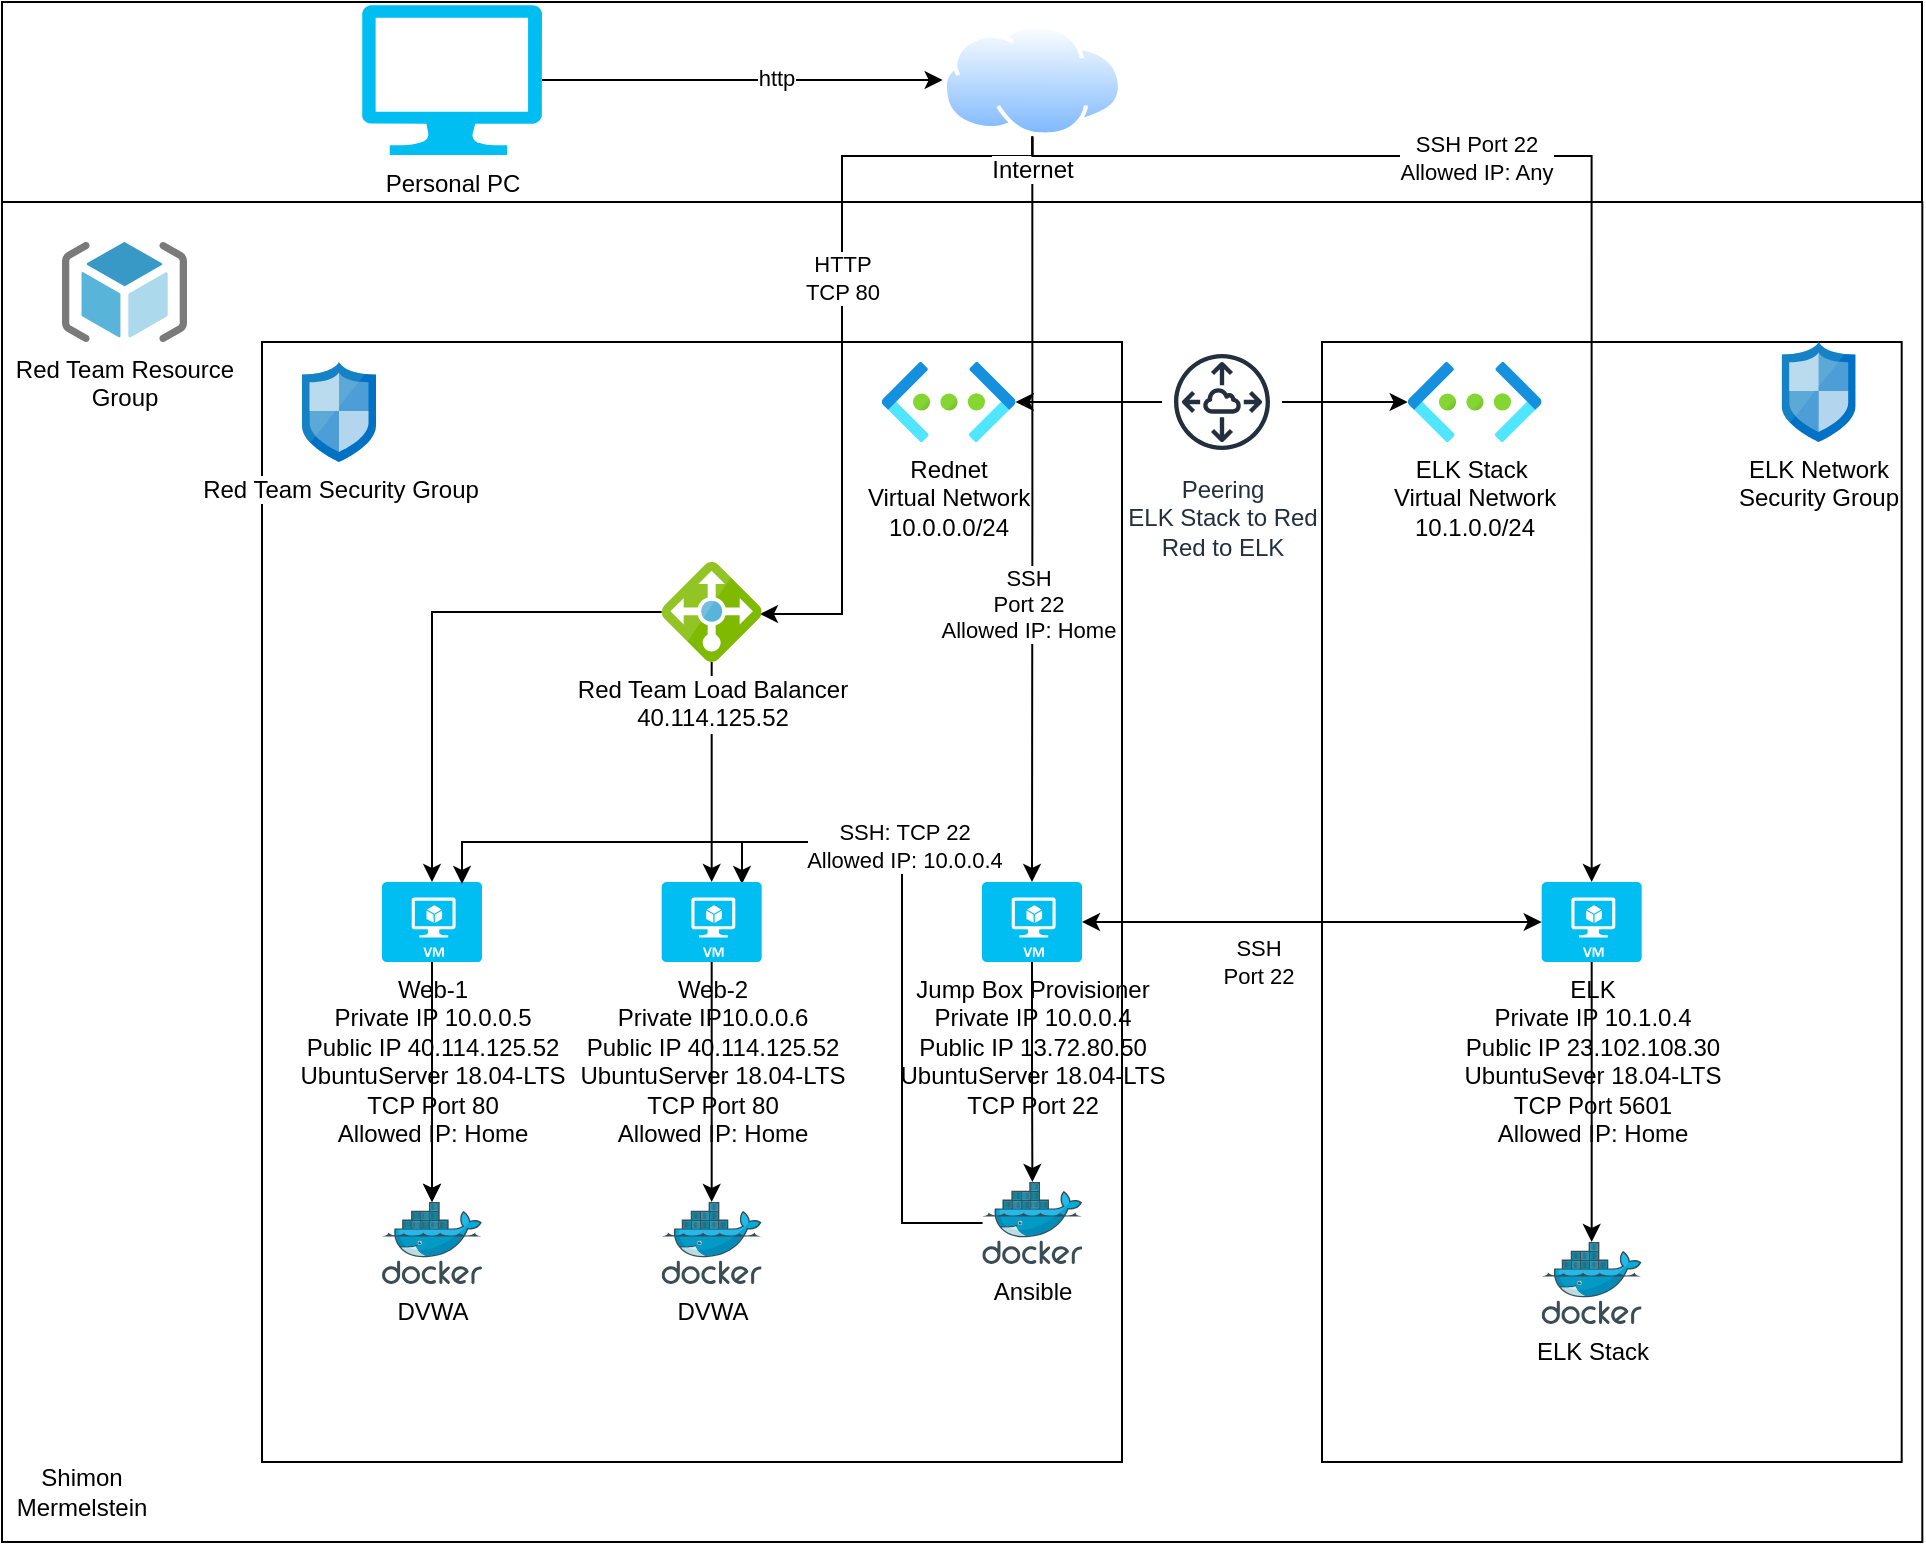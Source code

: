<mxfile version="15.4.1" type="device"><diagram id="SUNCa4KhQT9ApXf-SpHy" name="Page-1"><mxGraphModel dx="2272" dy="762" grid="1" gridSize="10" guides="1" tooltips="1" connect="1" arrows="1" fold="1" page="1" pageScale="1" pageWidth="850" pageHeight="1100" math="0" shadow="0"><root><mxCell id="0"/><mxCell id="1" parent="0"/><mxCell id="LUtOtJl2o0Sy1unnq5fi-31" style="edgeStyle=orthogonalEdgeStyle;rounded=0;orthogonalLoop=1;jettySize=auto;html=1;exitX=0.5;exitY=1;exitDx=0;exitDy=0;exitPerimeter=0;" edge="1" parent="1" source="LUtOtJl2o0Sy1unnq5fi-9" target="LUtOtJl2o0Sy1unnq5fi-12"><mxGeometry relative="1" as="geometry"/></mxCell><mxCell id="LUtOtJl2o0Sy1unnq5fi-24" value="" style="whiteSpace=wrap;html=1;" vertex="1" parent="1"><mxGeometry x="-100" width="960" height="100" as="geometry"/></mxCell><mxCell id="LUtOtJl2o0Sy1unnq5fi-13" value="" style="whiteSpace=wrap;html=1;" vertex="1" parent="1"><mxGeometry x="-100" y="100" width="960.16" height="670" as="geometry"/></mxCell><mxCell id="LUtOtJl2o0Sy1unnq5fi-14" value="" style="whiteSpace=wrap;html=1;" vertex="1" parent="1"><mxGeometry x="30" y="170" width="430" height="560" as="geometry"/></mxCell><mxCell id="LUtOtJl2o0Sy1unnq5fi-37" style="edgeStyle=orthogonalEdgeStyle;rounded=0;orthogonalLoop=1;jettySize=auto;html=1;entryX=0;entryY=0.5;entryDx=0;entryDy=0;" edge="1" parent="1" source="LUtOtJl2o0Sy1unnq5fi-1" target="LUtOtJl2o0Sy1unnq5fi-2"><mxGeometry relative="1" as="geometry"/></mxCell><mxCell id="LUtOtJl2o0Sy1unnq5fi-38" value="http" style="edgeLabel;html=1;align=center;verticalAlign=middle;resizable=0;points=[];" vertex="1" connectable="0" parent="LUtOtJl2o0Sy1unnq5fi-37"><mxGeometry x="0.162" y="1" relative="1" as="geometry"><mxPoint as="offset"/></mxGeometry></mxCell><mxCell id="LUtOtJl2o0Sy1unnq5fi-1" value="Personal PC" style="verticalLabelPosition=bottom;html=1;verticalAlign=top;align=center;strokeColor=none;fillColor=#00BEF2;shape=mxgraph.azure.computer;pointerEvents=1;" vertex="1" parent="1"><mxGeometry x="80" y="1.5" width="90" height="75" as="geometry"/></mxCell><mxCell id="LUtOtJl2o0Sy1unnq5fi-25" style="edgeStyle=orthogonalEdgeStyle;rounded=0;orthogonalLoop=1;jettySize=auto;html=1;exitX=0.5;exitY=1;exitDx=0;exitDy=0;entryX=0.5;entryY=0;entryDx=0;entryDy=0;entryPerimeter=0;" edge="1" parent="1" source="LUtOtJl2o0Sy1unnq5fi-2" target="LUtOtJl2o0Sy1unnq5fi-8"><mxGeometry relative="1" as="geometry"><Array as="points"><mxPoint x="415" y="250"/><mxPoint x="415" y="250"/></Array></mxGeometry></mxCell><mxCell id="LUtOtJl2o0Sy1unnq5fi-48" value="SSH&lt;br&gt;Port 22&lt;br&gt;Allowed IP: Home" style="edgeLabel;html=1;align=center;verticalAlign=middle;resizable=0;points=[];" vertex="1" connectable="0" parent="LUtOtJl2o0Sy1unnq5fi-25"><mxGeometry x="0.254" y="-2" relative="1" as="geometry"><mxPoint as="offset"/></mxGeometry></mxCell><mxCell id="LUtOtJl2o0Sy1unnq5fi-26" style="edgeStyle=orthogonalEdgeStyle;rounded=0;orthogonalLoop=1;jettySize=auto;html=1;exitX=0.5;exitY=1;exitDx=0;exitDy=0;entryX=0.983;entryY=0.52;entryDx=0;entryDy=0;entryPerimeter=0;" edge="1" parent="1" source="LUtOtJl2o0Sy1unnq5fi-2" target="LUtOtJl2o0Sy1unnq5fi-4"><mxGeometry relative="1" as="geometry"><Array as="points"><mxPoint x="415" y="77"/><mxPoint x="320" y="77"/><mxPoint x="320" y="306"/></Array></mxGeometry></mxCell><mxCell id="LUtOtJl2o0Sy1unnq5fi-43" value="HTTP&lt;br&gt;TCP 80" style="edgeLabel;html=1;align=center;verticalAlign=middle;resizable=0;points=[];" vertex="1" connectable="0" parent="LUtOtJl2o0Sy1unnq5fi-26"><mxGeometry x="-0.117" relative="1" as="geometry"><mxPoint as="offset"/></mxGeometry></mxCell><mxCell id="LUtOtJl2o0Sy1unnq5fi-2" value="Internet" style="aspect=fixed;perimeter=ellipsePerimeter;html=1;align=center;shadow=0;dashed=0;spacingTop=3;image;image=img/lib/active_directory/internet_cloud.svg;" vertex="1" parent="1"><mxGeometry x="370.32" y="10.75" width="89.68" height="56.5" as="geometry"/></mxCell><mxCell id="LUtOtJl2o0Sy1unnq5fi-3" value="Red Team Resource&lt;br&gt;Group" style="sketch=0;aspect=fixed;html=1;points=[];align=center;image;fontSize=12;image=img/lib/mscae/ResourceGroup.svg;" vertex="1" parent="1"><mxGeometry x="-70" y="120" width="62.5" height="50" as="geometry"/></mxCell><mxCell id="LUtOtJl2o0Sy1unnq5fi-28" style="edgeStyle=orthogonalEdgeStyle;rounded=0;orthogonalLoop=1;jettySize=auto;html=1;entryX=0.5;entryY=0;entryDx=0;entryDy=0;entryPerimeter=0;" edge="1" parent="1" source="LUtOtJl2o0Sy1unnq5fi-4" target="LUtOtJl2o0Sy1unnq5fi-9"><mxGeometry relative="1" as="geometry"/></mxCell><mxCell id="LUtOtJl2o0Sy1unnq5fi-52" value="" style="edgeStyle=orthogonalEdgeStyle;rounded=0;orthogonalLoop=1;jettySize=auto;html=1;" edge="1" parent="1" source="LUtOtJl2o0Sy1unnq5fi-9" target="LUtOtJl2o0Sy1unnq5fi-12"><mxGeometry relative="1" as="geometry"/></mxCell><mxCell id="LUtOtJl2o0Sy1unnq5fi-29" style="edgeStyle=orthogonalEdgeStyle;rounded=0;orthogonalLoop=1;jettySize=auto;html=1;entryX=0.5;entryY=0;entryDx=0;entryDy=0;entryPerimeter=0;" edge="1" parent="1" source="LUtOtJl2o0Sy1unnq5fi-4" target="LUtOtJl2o0Sy1unnq5fi-7"><mxGeometry relative="1" as="geometry"/></mxCell><mxCell id="LUtOtJl2o0Sy1unnq5fi-4" value="Red Team Load Balancer&lt;br&gt;40.114.125.52" style="sketch=0;aspect=fixed;html=1;points=[];align=center;image;fontSize=12;image=img/lib/mscae/Load_Balancer_feature.svg;" vertex="1" parent="1"><mxGeometry x="229.84" y="280" width="50" height="50" as="geometry"/></mxCell><mxCell id="LUtOtJl2o0Sy1unnq5fi-5" value="Red Team Security Group" style="sketch=0;aspect=fixed;html=1;points=[];align=center;image;fontSize=12;image=img/lib/mscae/Network_Security_Groups_Classic.svg;" vertex="1" parent="1"><mxGeometry x="50" y="180" width="37" height="50" as="geometry"/></mxCell><mxCell id="LUtOtJl2o0Sy1unnq5fi-6" value="Rednet&lt;br&gt;Virtual Network&lt;br&gt;10.0.0.0/24" style="aspect=fixed;html=1;points=[];align=center;image;fontSize=12;image=img/lib/azure2/networking/Virtual_Networks.svg;" vertex="1" parent="1"><mxGeometry x="339.84" y="180" width="67" height="40" as="geometry"/></mxCell><mxCell id="LUtOtJl2o0Sy1unnq5fi-30" style="edgeStyle=orthogonalEdgeStyle;rounded=0;orthogonalLoop=1;jettySize=auto;html=1;" edge="1" parent="1" source="LUtOtJl2o0Sy1unnq5fi-7" target="LUtOtJl2o0Sy1unnq5fi-11"><mxGeometry relative="1" as="geometry"/></mxCell><mxCell id="LUtOtJl2o0Sy1unnq5fi-51" value="" style="edgeStyle=orthogonalEdgeStyle;rounded=0;orthogonalLoop=1;jettySize=auto;html=1;" edge="1" parent="1" source="LUtOtJl2o0Sy1unnq5fi-7" target="LUtOtJl2o0Sy1unnq5fi-11"><mxGeometry relative="1" as="geometry"/></mxCell><mxCell id="LUtOtJl2o0Sy1unnq5fi-7" value="Web-1&lt;br&gt;Private IP 10.0.0.5&lt;br&gt;Public IP 40.114.125.52&lt;br&gt;UbuntuServer 18.04-LTS&lt;br&gt;TCP Port 80&lt;br&gt;Allowed IP: Home" style="verticalLabelPosition=bottom;html=1;verticalAlign=top;align=center;strokeColor=none;fillColor=#00BEF2;shape=mxgraph.azure.virtual_machine;" vertex="1" parent="1"><mxGeometry x="90" y="440" width="50" height="40" as="geometry"/></mxCell><mxCell id="LUtOtJl2o0Sy1unnq5fi-32" style="edgeStyle=orthogonalEdgeStyle;rounded=0;orthogonalLoop=1;jettySize=auto;html=1;exitX=0.5;exitY=1;exitDx=0;exitDy=0;exitPerimeter=0;" edge="1" parent="1" source="LUtOtJl2o0Sy1unnq5fi-8" target="LUtOtJl2o0Sy1unnq5fi-10"><mxGeometry relative="1" as="geometry"/></mxCell><mxCell id="LUtOtJl2o0Sy1unnq5fi-8" value="Jump Box Provisioner&lt;br&gt;Private IP 10.0.0.4&lt;br&gt;Public IP 13.72.80.50&lt;br&gt;UbuntuServer 18.04-LTS&lt;br&gt;TCP Port 22" style="verticalLabelPosition=bottom;html=1;verticalAlign=top;align=center;strokeColor=none;fillColor=#00BEF2;shape=mxgraph.azure.virtual_machine;" vertex="1" parent="1"><mxGeometry x="390" y="440" width="50" height="40" as="geometry"/></mxCell><mxCell id="LUtOtJl2o0Sy1unnq5fi-44" style="edgeStyle=orthogonalEdgeStyle;rounded=0;orthogonalLoop=1;jettySize=auto;html=1;entryX=0.803;entryY=0.025;entryDx=0;entryDy=0;entryPerimeter=0;" edge="1" parent="1" source="LUtOtJl2o0Sy1unnq5fi-10" target="LUtOtJl2o0Sy1unnq5fi-9"><mxGeometry relative="1" as="geometry"><Array as="points"><mxPoint x="350" y="611"/><mxPoint x="350" y="420"/><mxPoint x="270" y="420"/></Array></mxGeometry></mxCell><mxCell id="LUtOtJl2o0Sy1unnq5fi-45" style="edgeStyle=orthogonalEdgeStyle;rounded=0;orthogonalLoop=1;jettySize=auto;html=1;" edge="1" parent="1" source="LUtOtJl2o0Sy1unnq5fi-10"><mxGeometry relative="1" as="geometry"><mxPoint x="130" y="441" as="targetPoint"/><Array as="points"><mxPoint x="350" y="611"/><mxPoint x="350" y="420"/><mxPoint x="130" y="420"/><mxPoint x="130" y="441"/></Array></mxGeometry></mxCell><mxCell id="LUtOtJl2o0Sy1unnq5fi-46" value="SSH: TCP 22&lt;br&gt;Allowed IP: 10.0.0.4" style="edgeLabel;html=1;align=center;verticalAlign=middle;resizable=0;points=[];" vertex="1" connectable="0" parent="LUtOtJl2o0Sy1unnq5fi-45"><mxGeometry x="-0.022" y="2" relative="1" as="geometry"><mxPoint x="1" as="offset"/></mxGeometry></mxCell><mxCell id="LUtOtJl2o0Sy1unnq5fi-10" value="Ansible" style="sketch=0;aspect=fixed;html=1;points=[];align=center;image;fontSize=12;image=img/lib/mscae/Docker.svg;" vertex="1" parent="1"><mxGeometry x="390.16" y="590" width="50" height="41" as="geometry"/></mxCell><mxCell id="LUtOtJl2o0Sy1unnq5fi-11" value="DVWA" style="sketch=0;aspect=fixed;html=1;points=[];align=center;image;fontSize=12;image=img/lib/mscae/Docker.svg;" vertex="1" parent="1"><mxGeometry x="90" y="600" width="50" height="41" as="geometry"/></mxCell><mxCell id="LUtOtJl2o0Sy1unnq5fi-12" value="DVWA" style="sketch=0;aspect=fixed;html=1;points=[];align=center;image;fontSize=12;image=img/lib/mscae/Docker.svg;" vertex="1" parent="1"><mxGeometry x="229.84" y="600" width="50" height="41" as="geometry"/></mxCell><mxCell id="LUtOtJl2o0Sy1unnq5fi-15" value="" style="whiteSpace=wrap;html=1;" vertex="1" parent="1"><mxGeometry x="560" y="170" width="289.84" height="560" as="geometry"/></mxCell><mxCell id="LUtOtJl2o0Sy1unnq5fi-16" value="ELK Stack&amp;nbsp;&lt;br&gt;Virtual Network&lt;br&gt;10.1.0.0/24" style="aspect=fixed;html=1;points=[];align=center;image;fontSize=12;image=img/lib/azure2/networking/Virtual_Networks.svg;" vertex="1" parent="1"><mxGeometry x="602.84" y="180" width="67" height="40" as="geometry"/></mxCell><mxCell id="LUtOtJl2o0Sy1unnq5fi-17" value="ELK Network &lt;br&gt;Security Group" style="sketch=0;aspect=fixed;html=1;points=[];align=center;image;fontSize=12;image=img/lib/mscae/Network_Security_Groups_Classic.svg;" vertex="1" parent="1"><mxGeometry x="789.84" y="170" width="37" height="50" as="geometry"/></mxCell><mxCell id="LUtOtJl2o0Sy1unnq5fi-36" style="edgeStyle=orthogonalEdgeStyle;rounded=0;orthogonalLoop=1;jettySize=auto;html=1;" edge="1" parent="1" source="LUtOtJl2o0Sy1unnq5fi-21" target="LUtOtJl2o0Sy1unnq5fi-22"><mxGeometry relative="1" as="geometry"/></mxCell><mxCell id="LUtOtJl2o0Sy1unnq5fi-21" value="ELK&lt;br&gt;Private IP 10.1.0.4&lt;br&gt;Public IP 23.102.108.30&lt;br&gt;UbuntuSever 18.04-LTS&lt;br&gt;TCP Port 5601&lt;br&gt;Allowed IP: Home" style="verticalLabelPosition=bottom;html=1;verticalAlign=top;align=center;strokeColor=none;fillColor=#00BEF2;shape=mxgraph.azure.virtual_machine;" vertex="1" parent="1"><mxGeometry x="669.84" y="440" width="50" height="40" as="geometry"/></mxCell><mxCell id="LUtOtJl2o0Sy1unnq5fi-22" value="ELK Stack" style="sketch=0;aspect=fixed;html=1;points=[];align=center;image;fontSize=12;image=img/lib/mscae/Docker.svg;" vertex="1" parent="1"><mxGeometry x="669.84" y="620" width="50" height="41" as="geometry"/></mxCell><mxCell id="LUtOtJl2o0Sy1unnq5fi-27" style="edgeStyle=orthogonalEdgeStyle;rounded=0;orthogonalLoop=1;jettySize=auto;html=1;exitX=0.5;exitY=1;exitDx=0;exitDy=0;entryX=0.5;entryY=0;entryDx=0;entryDy=0;entryPerimeter=0;" edge="1" parent="1" source="LUtOtJl2o0Sy1unnq5fi-2" target="LUtOtJl2o0Sy1unnq5fi-21"><mxGeometry relative="1" as="geometry"><Array as="points"><mxPoint x="695" y="77"/></Array></mxGeometry></mxCell><mxCell id="LUtOtJl2o0Sy1unnq5fi-47" value="SSH Port 22&lt;br&gt;Allowed IP: Any" style="edgeLabel;html=1;align=center;verticalAlign=middle;resizable=0;points=[];" vertex="1" connectable="0" parent="LUtOtJl2o0Sy1unnq5fi-27"><mxGeometry x="-0.29" y="-1" relative="1" as="geometry"><mxPoint as="offset"/></mxGeometry></mxCell><mxCell id="LUtOtJl2o0Sy1unnq5fi-20" value="Peering&lt;br&gt;ELK Stack to Red&lt;br&gt;Red to ELK" style="sketch=0;outlineConnect=0;fontColor=#232F3E;gradientColor=none;strokeColor=#232F3E;fillColor=#ffffff;dashed=0;verticalLabelPosition=bottom;verticalAlign=top;align=center;html=1;fontSize=12;fontStyle=0;aspect=fixed;shape=mxgraph.aws4.resourceIcon;resIcon=mxgraph.aws4.peering;" vertex="1" parent="1"><mxGeometry x="480" y="170" width="60" height="60" as="geometry"/></mxCell><mxCell id="LUtOtJl2o0Sy1unnq5fi-34" style="edgeStyle=orthogonalEdgeStyle;rounded=0;orthogonalLoop=1;jettySize=auto;html=1;" edge="1" parent="1" source="LUtOtJl2o0Sy1unnq5fi-20" target="LUtOtJl2o0Sy1unnq5fi-6"><mxGeometry relative="1" as="geometry"/></mxCell><mxCell id="LUtOtJl2o0Sy1unnq5fi-35" style="edgeStyle=orthogonalEdgeStyle;rounded=0;orthogonalLoop=1;jettySize=auto;html=1;" edge="1" parent="1" source="LUtOtJl2o0Sy1unnq5fi-20" target="LUtOtJl2o0Sy1unnq5fi-16"><mxGeometry relative="1" as="geometry"/></mxCell><mxCell id="LUtOtJl2o0Sy1unnq5fi-49" value="" style="endArrow=classic;startArrow=classic;html=1;rounded=0;edgeStyle=orthogonalEdgeStyle;exitX=1;exitY=0.5;exitDx=0;exitDy=0;exitPerimeter=0;entryX=0;entryY=0.5;entryDx=0;entryDy=0;entryPerimeter=0;" edge="1" parent="1" source="LUtOtJl2o0Sy1unnq5fi-8" target="LUtOtJl2o0Sy1unnq5fi-21"><mxGeometry width="50" height="50" relative="1" as="geometry"><mxPoint x="480" y="480" as="sourcePoint"/><mxPoint x="530" y="430" as="targetPoint"/></mxGeometry></mxCell><mxCell id="LUtOtJl2o0Sy1unnq5fi-50" value="SSH&lt;br&gt;Port 22" style="edgeLabel;html=1;align=center;verticalAlign=middle;resizable=0;points=[];" vertex="1" connectable="0" parent="LUtOtJl2o0Sy1unnq5fi-49"><mxGeometry x="0.233" y="-1" relative="1" as="geometry"><mxPoint x="-54" y="19" as="offset"/></mxGeometry></mxCell><mxCell id="LUtOtJl2o0Sy1unnq5fi-9" value="Web-2&lt;br&gt;Private IP10.0.0.6&lt;br&gt;Public IP 40.114.125.52&lt;br&gt;UbuntuServer 18.04-LTS&lt;br&gt;TCP Port 80&lt;br&gt;Allowed IP: Home" style="verticalLabelPosition=bottom;html=1;verticalAlign=top;align=center;strokeColor=none;fillColor=#00BEF2;shape=mxgraph.azure.virtual_machine;" vertex="1" parent="1"><mxGeometry x="229.84" y="440" width="50" height="40" as="geometry"/></mxCell><mxCell id="LUtOtJl2o0Sy1unnq5fi-53" value="Shimon Mermelstein" style="text;html=1;strokeColor=none;fillColor=none;align=center;verticalAlign=middle;whiteSpace=wrap;rounded=0;" vertex="1" parent="1"><mxGeometry x="-90" y="730" width="60" height="30" as="geometry"/></mxCell></root></mxGraphModel></diagram></mxfile>